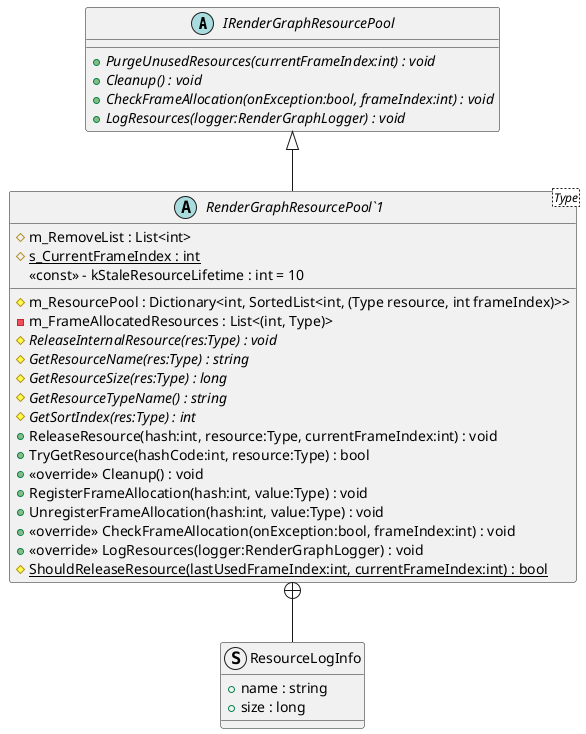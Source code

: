 @startuml
abstract class IRenderGraphResourcePool {
    + {abstract} PurgeUnusedResources(currentFrameIndex:int) : void
    + {abstract} Cleanup() : void
    + {abstract} CheckFrameAllocation(onException:bool, frameIndex:int) : void
    + {abstract} LogResources(logger:RenderGraphLogger) : void
}
abstract class "RenderGraphResourcePool`1"<Type> {
    # m_ResourcePool : Dictionary<int, SortedList<int, (Type resource, int frameIndex)>>
    # m_RemoveList : List<int>
    - m_FrameAllocatedResources : List<(int, Type)>
    # {static} s_CurrentFrameIndex : int
    <<const>> - kStaleResourceLifetime : int = 10
    # {abstract} ReleaseInternalResource(res:Type) : void
    # {abstract} GetResourceName(res:Type) : string
    # {abstract} GetResourceSize(res:Type) : long
    # {abstract} GetResourceTypeName() : string
    # {abstract} GetSortIndex(res:Type) : int
    + ReleaseResource(hash:int, resource:Type, currentFrameIndex:int) : void
    + TryGetResource(hashCode:int, resource:Type) : bool
    + <<override>> Cleanup() : void
    + RegisterFrameAllocation(hash:int, value:Type) : void
    + UnregisterFrameAllocation(hash:int, value:Type) : void
    + <<override>> CheckFrameAllocation(onException:bool, frameIndex:int) : void
    + <<override>> LogResources(logger:RenderGraphLogger) : void
    {static} # ShouldReleaseResource(lastUsedFrameIndex:int, currentFrameIndex:int) : bool
}
struct ResourceLogInfo {
    + name : string
    + size : long
}
IRenderGraphResourcePool <|-- "RenderGraphResourcePool`1"
"RenderGraphResourcePool`1" +-- ResourceLogInfo
@enduml
